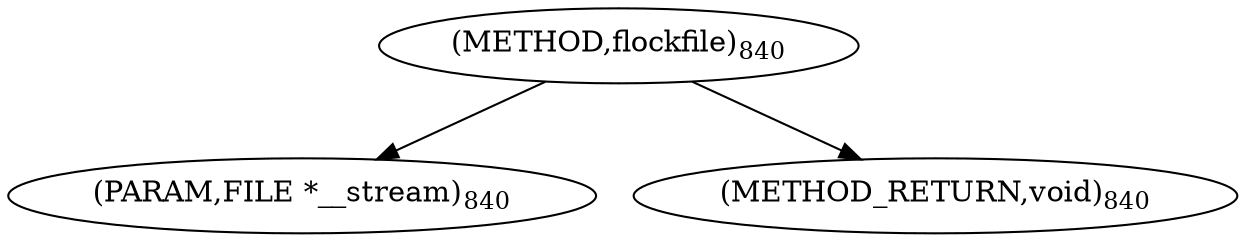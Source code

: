 digraph "flockfile" {  
"30307" [label = <(METHOD,flockfile)<SUB>840</SUB>> ]
"30308" [label = <(PARAM,FILE *__stream)<SUB>840</SUB>> ]
"30309" [label = <(METHOD_RETURN,void)<SUB>840</SUB>> ]
  "30307" -> "30308" 
  "30307" -> "30309" 
}
